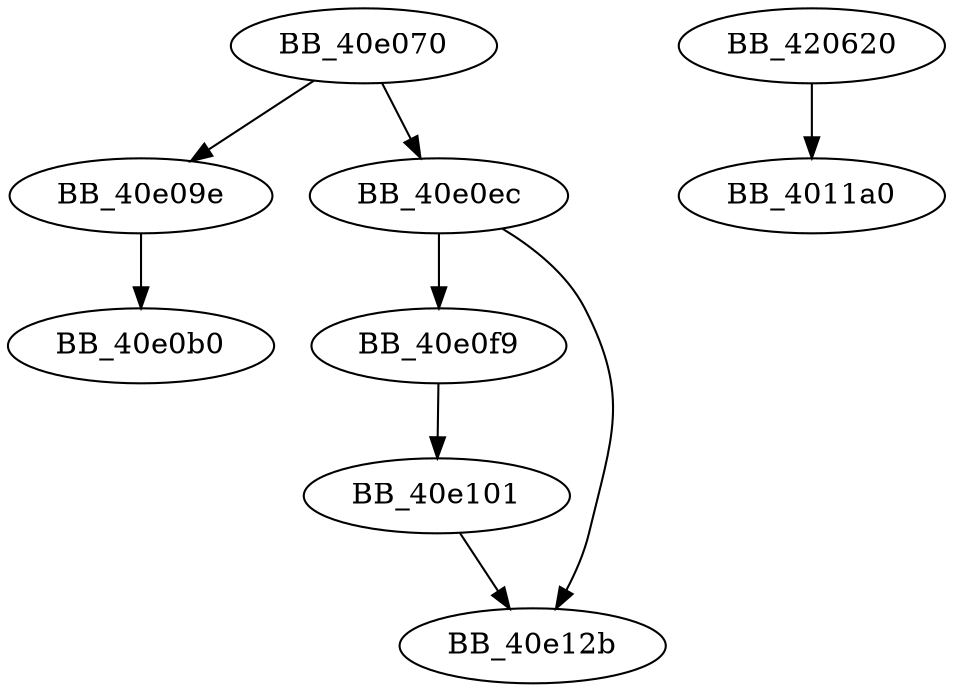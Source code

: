 DiGraph sub_40E070{
BB_40e070->BB_40e09e
BB_40e070->BB_40e0ec
BB_40e09e->BB_40e0b0
BB_40e0ec->BB_40e0f9
BB_40e0ec->BB_40e12b
BB_40e0f9->BB_40e101
BB_40e101->BB_40e12b
BB_420620->BB_4011a0
}
